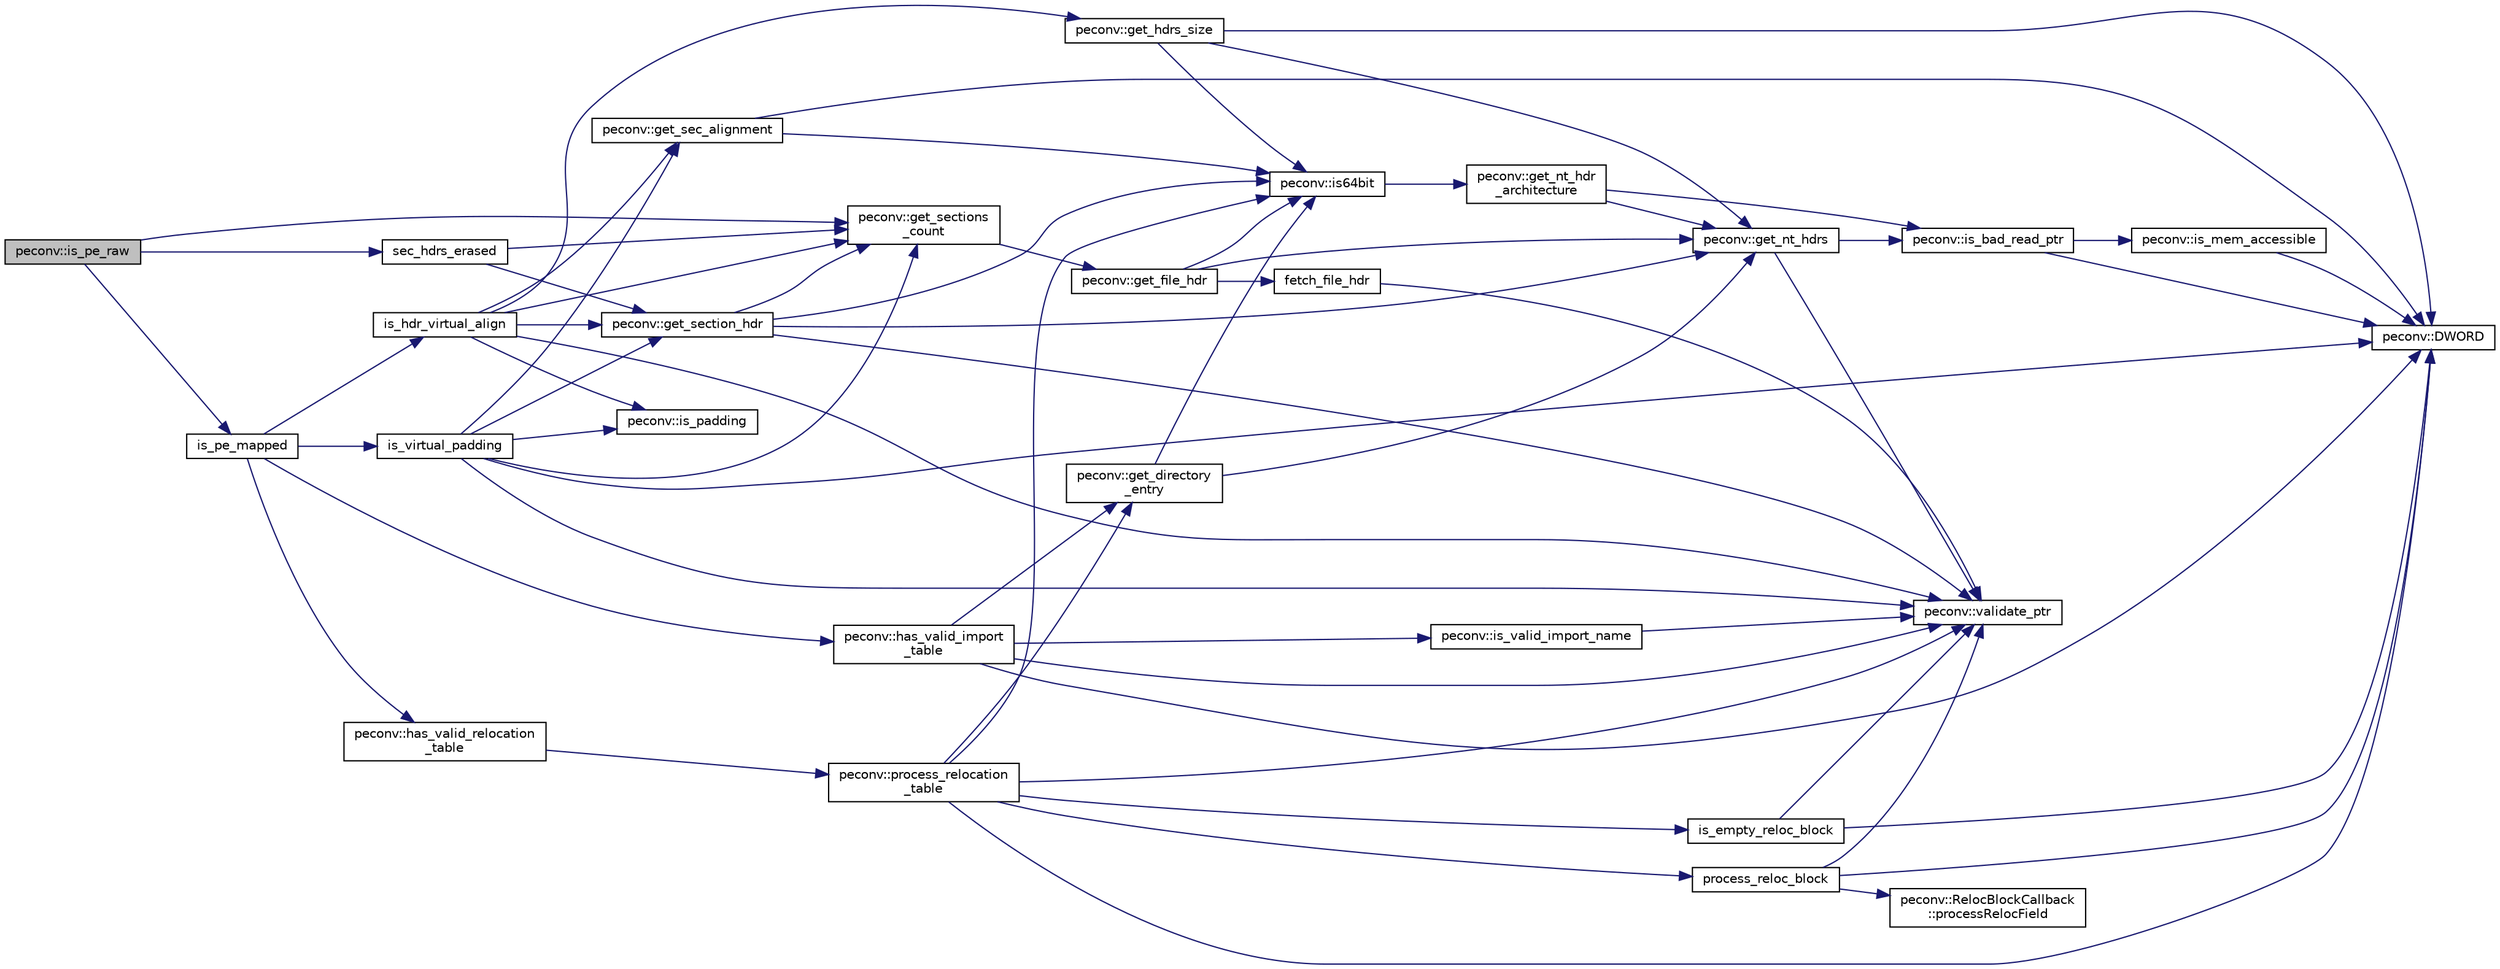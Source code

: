 digraph "peconv::is_pe_raw"
{
 // LATEX_PDF_SIZE
  edge [fontname="Helvetica",fontsize="10",labelfontname="Helvetica",labelfontsize="10"];
  node [fontname="Helvetica",fontsize="10",shape=record];
  rankdir="LR";
  Node1 [label="peconv::is_pe_raw",height=0.2,width=0.4,color="black", fillcolor="grey75", style="filled", fontcolor="black",tooltip=" "];
  Node1 -> Node2 [color="midnightblue",fontsize="10",style="solid",fontname="Helvetica"];
  Node2 [label="peconv::get_sections\l_count",height=0.2,width=0.4,color="black", fillcolor="white", style="filled",URL="$namespacepeconv.html#ab2271a167be8077d8ca0ab9b9bf9483f",tooltip=" "];
  Node2 -> Node3 [color="midnightblue",fontsize="10",style="solid",fontname="Helvetica"];
  Node3 [label="peconv::get_file_hdr",height=0.2,width=0.4,color="black", fillcolor="white", style="filled",URL="$namespacepeconv.html#a30c642b479e9bd27a66332b73d65cabb",tooltip=" "];
  Node3 -> Node4 [color="midnightblue",fontsize="10",style="solid",fontname="Helvetica"];
  Node4 [label="fetch_file_hdr",height=0.2,width=0.4,color="black", fillcolor="white", style="filled",URL="$pe__hdrs__helper_8cpp.html#a1de4bb4b596838882f60e7b5ebdb844c",tooltip=" "];
  Node4 -> Node5 [color="midnightblue",fontsize="10",style="solid",fontname="Helvetica"];
  Node5 [label="peconv::validate_ptr",height=0.2,width=0.4,color="black", fillcolor="white", style="filled",URL="$namespacepeconv.html#a02f2984cee1eddb5e883917f2c231016",tooltip=" "];
  Node3 -> Node6 [color="midnightblue",fontsize="10",style="solid",fontname="Helvetica"];
  Node6 [label="peconv::get_nt_hdrs",height=0.2,width=0.4,color="black", fillcolor="white", style="filled",URL="$namespacepeconv.html#ae064b93af2489f2ba43b42fdfff2f2a3",tooltip=" "];
  Node6 -> Node7 [color="midnightblue",fontsize="10",style="solid",fontname="Helvetica"];
  Node7 [label="peconv::is_bad_read_ptr",height=0.2,width=0.4,color="black", fillcolor="white", style="filled",URL="$namespacepeconv.html#aad22870e562a1bf1a8972c0f1ba88056",tooltip=" "];
  Node7 -> Node8 [color="midnightblue",fontsize="10",style="solid",fontname="Helvetica"];
  Node8 [label="peconv::DWORD",height=0.2,width=0.4,color="black", fillcolor="white", style="filled",URL="$namespacepeconv.html#abff674ea8e527f49f9741ff81596a15d",tooltip=" "];
  Node7 -> Node9 [color="midnightblue",fontsize="10",style="solid",fontname="Helvetica"];
  Node9 [label="peconv::is_mem_accessible",height=0.2,width=0.4,color="black", fillcolor="white", style="filled",URL="$namespacepeconv.html#a1c5650dbaaff41bf24cb94bd2ed60dcb",tooltip=" "];
  Node9 -> Node8 [color="midnightblue",fontsize="10",style="solid",fontname="Helvetica"];
  Node6 -> Node5 [color="midnightblue",fontsize="10",style="solid",fontname="Helvetica"];
  Node3 -> Node10 [color="midnightblue",fontsize="10",style="solid",fontname="Helvetica"];
  Node10 [label="peconv::is64bit",height=0.2,width=0.4,color="black", fillcolor="white", style="filled",URL="$namespacepeconv.html#aa66eb25442292a01f9fcd0f1e4da899f",tooltip=" "];
  Node10 -> Node11 [color="midnightblue",fontsize="10",style="solid",fontname="Helvetica"];
  Node11 [label="peconv::get_nt_hdr\l_architecture",height=0.2,width=0.4,color="black", fillcolor="white", style="filled",URL="$namespacepeconv.html#a1621d9ae5ce1a3a0be6a9fa77c7bf59b",tooltip=" "];
  Node11 -> Node6 [color="midnightblue",fontsize="10",style="solid",fontname="Helvetica"];
  Node11 -> Node7 [color="midnightblue",fontsize="10",style="solid",fontname="Helvetica"];
  Node1 -> Node12 [color="midnightblue",fontsize="10",style="solid",fontname="Helvetica"];
  Node12 [label="is_pe_mapped",height=0.2,width=0.4,color="black", fillcolor="white", style="filled",URL="$pe__mode__detector_8cpp.html#aee0b670cbdb261635a8cc5f8f33cb9da",tooltip=" "];
  Node12 -> Node13 [color="midnightblue",fontsize="10",style="solid",fontname="Helvetica"];
  Node13 [label="peconv::has_valid_import\l_table",height=0.2,width=0.4,color="black", fillcolor="white", style="filled",URL="$namespacepeconv.html#a198072d398d03570087df34a76d3454d",tooltip=" "];
  Node13 -> Node8 [color="midnightblue",fontsize="10",style="solid",fontname="Helvetica"];
  Node13 -> Node14 [color="midnightblue",fontsize="10",style="solid",fontname="Helvetica"];
  Node14 [label="peconv::get_directory\l_entry",height=0.2,width=0.4,color="black", fillcolor="white", style="filled",URL="$namespacepeconv.html#ad22e135ef3600e6ebc35b809804f5b68",tooltip=" "];
  Node14 -> Node6 [color="midnightblue",fontsize="10",style="solid",fontname="Helvetica"];
  Node14 -> Node10 [color="midnightblue",fontsize="10",style="solid",fontname="Helvetica"];
  Node13 -> Node15 [color="midnightblue",fontsize="10",style="solid",fontname="Helvetica"];
  Node15 [label="peconv::is_valid_import_name",height=0.2,width=0.4,color="black", fillcolor="white", style="filled",URL="$namespacepeconv.html#ac67dbb3e437d06f60e0eb3cfcf567e90",tooltip=" "];
  Node15 -> Node5 [color="midnightblue",fontsize="10",style="solid",fontname="Helvetica"];
  Node13 -> Node5 [color="midnightblue",fontsize="10",style="solid",fontname="Helvetica"];
  Node12 -> Node16 [color="midnightblue",fontsize="10",style="solid",fontname="Helvetica"];
  Node16 [label="peconv::has_valid_relocation\l_table",height=0.2,width=0.4,color="black", fillcolor="white", style="filled",URL="$namespacepeconv.html#ae2bb52d5cf4b94ee5db2e3003f8b0d1b",tooltip=" "];
  Node16 -> Node17 [color="midnightblue",fontsize="10",style="solid",fontname="Helvetica"];
  Node17 [label="peconv::process_relocation\l_table",height=0.2,width=0.4,color="black", fillcolor="white", style="filled",URL="$namespacepeconv.html#a7e87560c87993545d9e1ece20e756bfb",tooltip=" "];
  Node17 -> Node8 [color="midnightblue",fontsize="10",style="solid",fontname="Helvetica"];
  Node17 -> Node14 [color="midnightblue",fontsize="10",style="solid",fontname="Helvetica"];
  Node17 -> Node10 [color="midnightblue",fontsize="10",style="solid",fontname="Helvetica"];
  Node17 -> Node18 [color="midnightblue",fontsize="10",style="solid",fontname="Helvetica"];
  Node18 [label="is_empty_reloc_block",height=0.2,width=0.4,color="black", fillcolor="white", style="filled",URL="$relocate_8cpp.html#a8d5cd17d6da3200a78291b6000d37ac2",tooltip=" "];
  Node18 -> Node8 [color="midnightblue",fontsize="10",style="solid",fontname="Helvetica"];
  Node18 -> Node5 [color="midnightblue",fontsize="10",style="solid",fontname="Helvetica"];
  Node17 -> Node19 [color="midnightblue",fontsize="10",style="solid",fontname="Helvetica"];
  Node19 [label="process_reloc_block",height=0.2,width=0.4,color="black", fillcolor="white", style="filled",URL="$relocate_8cpp.html#a093b755c4e9d6081fda4f19ff3bc19ec",tooltip=" "];
  Node19 -> Node8 [color="midnightblue",fontsize="10",style="solid",fontname="Helvetica"];
  Node19 -> Node20 [color="midnightblue",fontsize="10",style="solid",fontname="Helvetica"];
  Node20 [label="peconv::RelocBlockCallback\l::processRelocField",height=0.2,width=0.4,color="black", fillcolor="white", style="filled",URL="$classpeconv_1_1_reloc_block_callback.html#ac5f7dfc42d843ee4c369afad0f8b0f8f",tooltip=" "];
  Node19 -> Node5 [color="midnightblue",fontsize="10",style="solid",fontname="Helvetica"];
  Node17 -> Node5 [color="midnightblue",fontsize="10",style="solid",fontname="Helvetica"];
  Node12 -> Node21 [color="midnightblue",fontsize="10",style="solid",fontname="Helvetica"];
  Node21 [label="is_hdr_virtual_align",height=0.2,width=0.4,color="black", fillcolor="white", style="filled",URL="$pe__mode__detector_8cpp.html#a5835ce4cee47662b28c07b2c280cd4ae",tooltip=" "];
  Node21 -> Node22 [color="midnightblue",fontsize="10",style="solid",fontname="Helvetica"];
  Node22 [label="peconv::get_hdrs_size",height=0.2,width=0.4,color="black", fillcolor="white", style="filled",URL="$namespacepeconv.html#ace098126c7ee99b1f0a37ea0b5a15332",tooltip=" "];
  Node22 -> Node8 [color="midnightblue",fontsize="10",style="solid",fontname="Helvetica"];
  Node22 -> Node6 [color="midnightblue",fontsize="10",style="solid",fontname="Helvetica"];
  Node22 -> Node10 [color="midnightblue",fontsize="10",style="solid",fontname="Helvetica"];
  Node21 -> Node23 [color="midnightblue",fontsize="10",style="solid",fontname="Helvetica"];
  Node23 [label="peconv::get_sec_alignment",height=0.2,width=0.4,color="black", fillcolor="white", style="filled",URL="$namespacepeconv.html#aa040616c6dec10cb9d9f3dc9ffbcb68c",tooltip=" "];
  Node23 -> Node8 [color="midnightblue",fontsize="10",style="solid",fontname="Helvetica"];
  Node23 -> Node10 [color="midnightblue",fontsize="10",style="solid",fontname="Helvetica"];
  Node21 -> Node24 [color="midnightblue",fontsize="10",style="solid",fontname="Helvetica"];
  Node24 [label="peconv::get_section_hdr",height=0.2,width=0.4,color="black", fillcolor="white", style="filled",URL="$namespacepeconv.html#a63cc4b1dadd9eb341c2d453e65d1ef4c",tooltip=" "];
  Node24 -> Node6 [color="midnightblue",fontsize="10",style="solid",fontname="Helvetica"];
  Node24 -> Node2 [color="midnightblue",fontsize="10",style="solid",fontname="Helvetica"];
  Node24 -> Node10 [color="midnightblue",fontsize="10",style="solid",fontname="Helvetica"];
  Node24 -> Node5 [color="midnightblue",fontsize="10",style="solid",fontname="Helvetica"];
  Node21 -> Node2 [color="midnightblue",fontsize="10",style="solid",fontname="Helvetica"];
  Node21 -> Node25 [color="midnightblue",fontsize="10",style="solid",fontname="Helvetica"];
  Node25 [label="peconv::is_padding",height=0.2,width=0.4,color="black", fillcolor="white", style="filled",URL="$namespacepeconv.html#a76d1db39dd42b8bf9443e503b02314b4",tooltip=" "];
  Node21 -> Node5 [color="midnightblue",fontsize="10",style="solid",fontname="Helvetica"];
  Node12 -> Node26 [color="midnightblue",fontsize="10",style="solid",fontname="Helvetica"];
  Node26 [label="is_virtual_padding",height=0.2,width=0.4,color="black", fillcolor="white", style="filled",URL="$pe__mode__detector_8cpp.html#a8c2532fe49ea494f668a64bbf327cf6d",tooltip=" "];
  Node26 -> Node8 [color="midnightblue",fontsize="10",style="solid",fontname="Helvetica"];
  Node26 -> Node23 [color="midnightblue",fontsize="10",style="solid",fontname="Helvetica"];
  Node26 -> Node24 [color="midnightblue",fontsize="10",style="solid",fontname="Helvetica"];
  Node26 -> Node2 [color="midnightblue",fontsize="10",style="solid",fontname="Helvetica"];
  Node26 -> Node25 [color="midnightblue",fontsize="10",style="solid",fontname="Helvetica"];
  Node26 -> Node5 [color="midnightblue",fontsize="10",style="solid",fontname="Helvetica"];
  Node1 -> Node27 [color="midnightblue",fontsize="10",style="solid",fontname="Helvetica"];
  Node27 [label="sec_hdrs_erased",height=0.2,width=0.4,color="black", fillcolor="white", style="filled",URL="$pe__mode__detector_8cpp.html#affdcfe22d38288937ec5fa936e708118",tooltip=" "];
  Node27 -> Node24 [color="midnightblue",fontsize="10",style="solid",fontname="Helvetica"];
  Node27 -> Node2 [color="midnightblue",fontsize="10",style="solid",fontname="Helvetica"];
}
